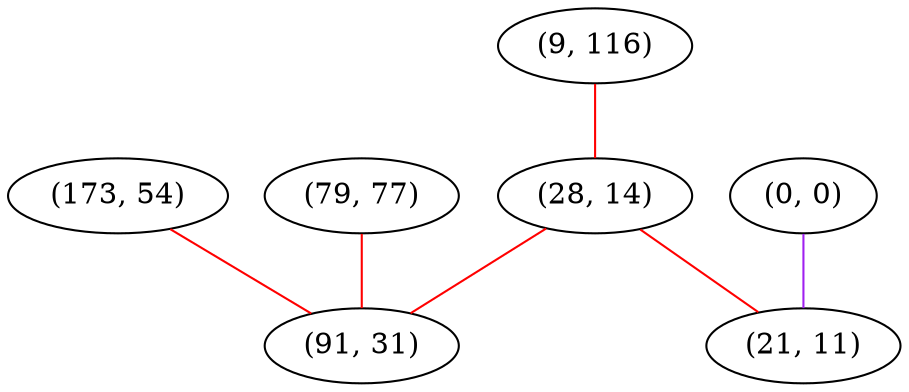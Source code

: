 graph "" {
"(173, 54)";
"(79, 77)";
"(9, 116)";
"(0, 0)";
"(28, 14)";
"(21, 11)";
"(91, 31)";
"(173, 54)" -- "(91, 31)"  [color=red, key=0, weight=1];
"(79, 77)" -- "(91, 31)"  [color=red, key=0, weight=1];
"(9, 116)" -- "(28, 14)"  [color=red, key=0, weight=1];
"(0, 0)" -- "(21, 11)"  [color=purple, key=0, weight=4];
"(28, 14)" -- "(91, 31)"  [color=red, key=0, weight=1];
"(28, 14)" -- "(21, 11)"  [color=red, key=0, weight=1];
}
